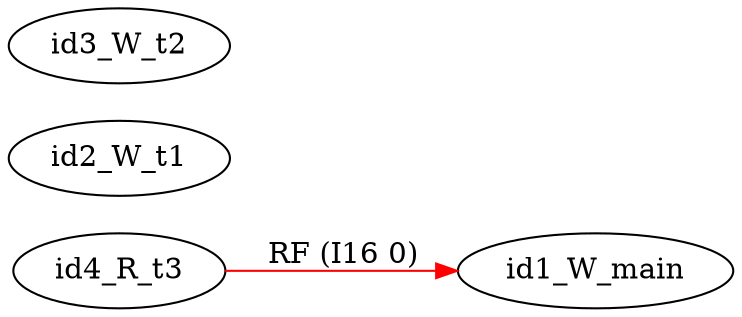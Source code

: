 digraph memory_model {
rankdir=LR;
splines=true; esep=0.5;
id4_R_t3 -> id1_W_main [label = "RF (I16 0)", color="red"];
id1_W_main [pos="5.0,2!"]
id2_W_t1 [pos="0,0!"]
id3_W_t2 [pos="5,0!"]
id4_R_t3 [pos="10,0!"]
}